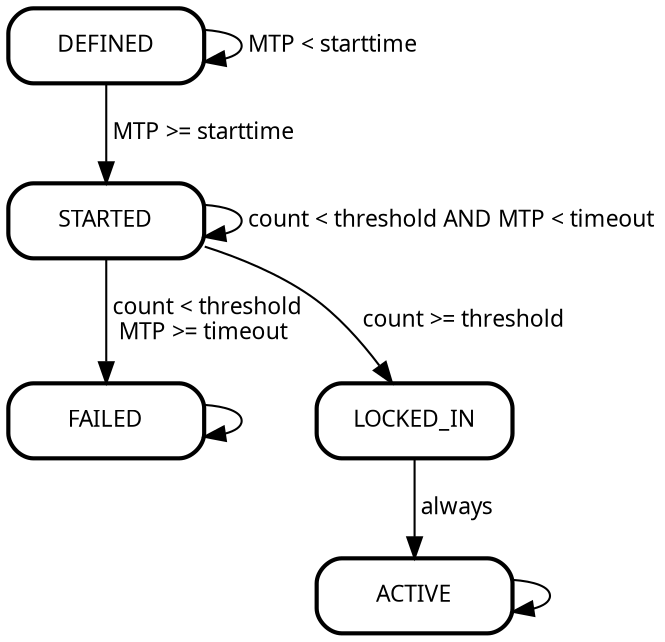 digraph {
  rankdir=TD;

  node [fontname="lmtt", fontsize=11, fixedsize=true, width=1.3, shape=box, style="rounded,bold"];

  edge [fontname="lmtt", fontsize=11];

  edge [weight = 100];
  "DEFINED" -> "STARTED" [label=" MTP >= starttime"];
  "STARTED" -> "FAILED" [label=" count < threshold\nMTP >= timeout"];
  "LOCKED_IN" -> "ACTIVE" [label=" always"];

  edge [weight = 1];
  "STARTED" -> "LOCKED_IN" [label="count >= threshold"];

  "FAILED" -> "LOCKED_IN" [style=invis];

  "DEFINED"-> "DEFINED" [label=" MTP < starttime"];
  "STARTED"-> "STARTED" [label=" count < threshold AND MTP < timeout"];
  "ACTIVE" -> "ACTIVE";
  "FAILED" -> "FAILED";

  "STARTED";
  "LOCKED_IN";
  "ACTIVE";
  "FAILED";

  { rank=same; "FAILED" "LOCKED_IN" }
  { rank=sink; "ACTIVE" }
}
